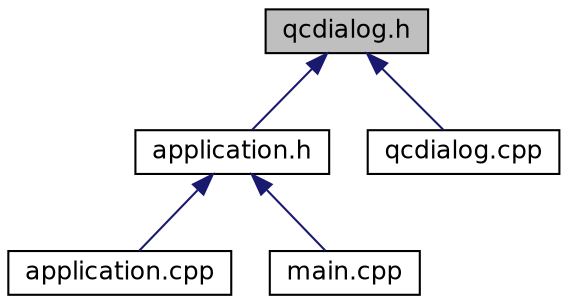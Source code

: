digraph "qcdialog.h"
{
 // INTERACTIVE_SVG=YES
  edge [fontname="Helvetica",fontsize="12",labelfontname="Helvetica",labelfontsize="12"];
  node [fontname="Helvetica",fontsize="12",shape=record];
  Node1 [label="qcdialog.h",height=0.2,width=0.4,color="black", fillcolor="grey75", style="filled" fontcolor="black"];
  Node1 -> Node2 [dir="back",color="midnightblue",fontsize="12",style="solid",fontname="Helvetica"];
  Node2 [label="application.h",height=0.2,width=0.4,color="black", fillcolor="white", style="filled",URL="$a00016.html"];
  Node2 -> Node3 [dir="back",color="midnightblue",fontsize="12",style="solid",fontname="Helvetica"];
  Node3 [label="application.cpp",height=0.2,width=0.4,color="black", fillcolor="white", style="filled",URL="$a00015.html"];
  Node2 -> Node4 [dir="back",color="midnightblue",fontsize="12",style="solid",fontname="Helvetica"];
  Node4 [label="main.cpp",height=0.2,width=0.4,color="black", fillcolor="white", style="filled",URL="$a00026.html"];
  Node1 -> Node5 [dir="back",color="midnightblue",fontsize="12",style="solid",fontname="Helvetica"];
  Node5 [label="qcdialog.cpp",height=0.2,width=0.4,color="black", fillcolor="white", style="filled",URL="$a00031.html"];
}
